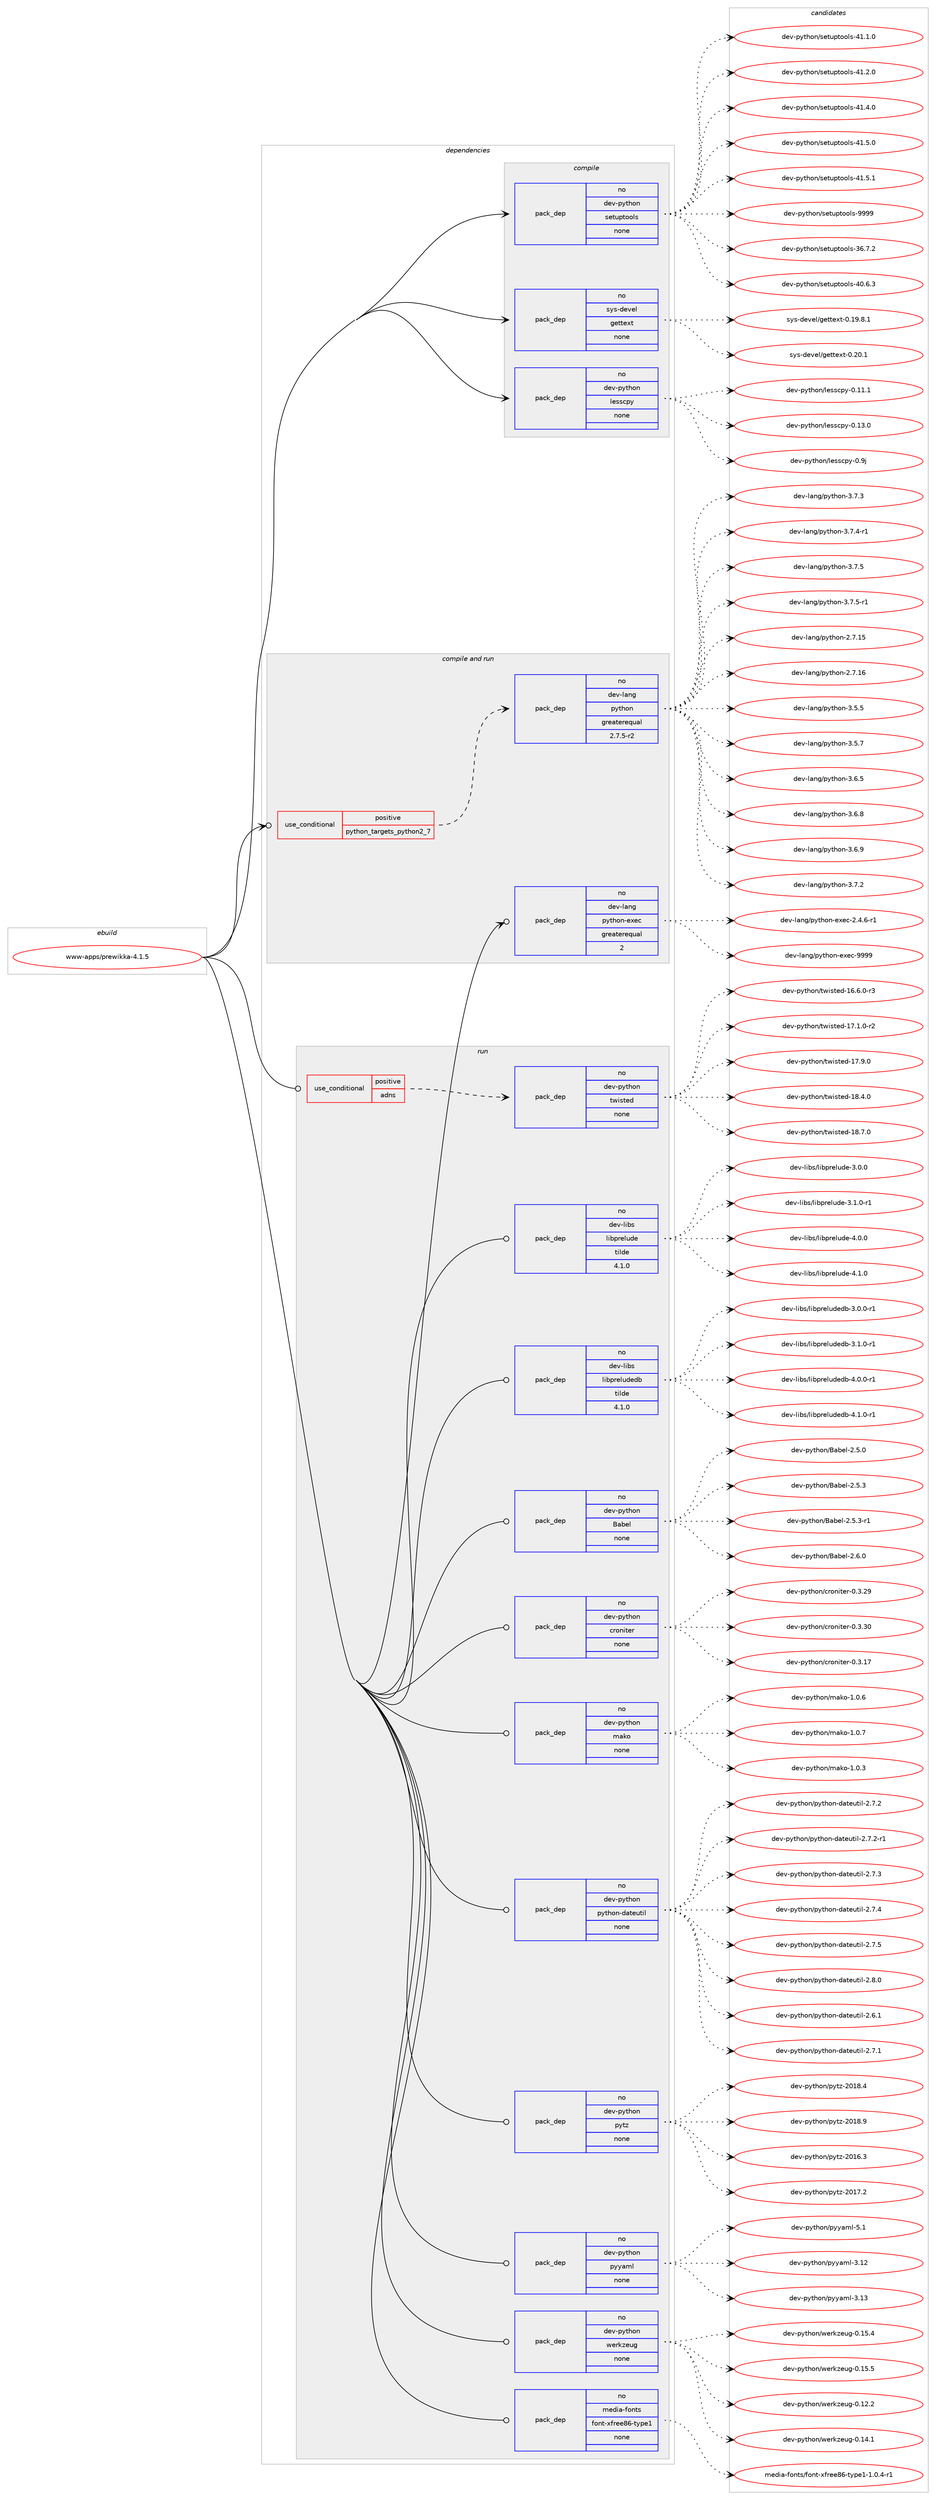 digraph prolog {

# *************
# Graph options
# *************

newrank=true;
concentrate=true;
compound=true;
graph [rankdir=LR,fontname=Helvetica,fontsize=10,ranksep=1.5];#, ranksep=2.5, nodesep=0.2];
edge  [arrowhead=vee];
node  [fontname=Helvetica,fontsize=10];

# **********
# The ebuild
# **********

subgraph cluster_leftcol {
color=gray;
rank=same;
label=<<i>ebuild</i>>;
id [label="www-apps/prewikka-4.1.5", color=red, width=4, href="../www-apps/prewikka-4.1.5.svg"];
}

# ****************
# The dependencies
# ****************

subgraph cluster_midcol {
color=gray;
label=<<i>dependencies</i>>;
subgraph cluster_compile {
fillcolor="#eeeeee";
style=filled;
label=<<i>compile</i>>;
subgraph pack672421 {
dependency905869 [label=<<TABLE BORDER="0" CELLBORDER="1" CELLSPACING="0" CELLPADDING="4" WIDTH="220"><TR><TD ROWSPAN="6" CELLPADDING="30">pack_dep</TD></TR><TR><TD WIDTH="110">no</TD></TR><TR><TD>dev-python</TD></TR><TR><TD>lesscpy</TD></TR><TR><TD>none</TD></TR><TR><TD></TD></TR></TABLE>>, shape=none, color=blue];
}
id:e -> dependency905869:w [weight=20,style="solid",arrowhead="vee"];
subgraph pack672422 {
dependency905870 [label=<<TABLE BORDER="0" CELLBORDER="1" CELLSPACING="0" CELLPADDING="4" WIDTH="220"><TR><TD ROWSPAN="6" CELLPADDING="30">pack_dep</TD></TR><TR><TD WIDTH="110">no</TD></TR><TR><TD>dev-python</TD></TR><TR><TD>setuptools</TD></TR><TR><TD>none</TD></TR><TR><TD></TD></TR></TABLE>>, shape=none, color=blue];
}
id:e -> dependency905870:w [weight=20,style="solid",arrowhead="vee"];
subgraph pack672423 {
dependency905871 [label=<<TABLE BORDER="0" CELLBORDER="1" CELLSPACING="0" CELLPADDING="4" WIDTH="220"><TR><TD ROWSPAN="6" CELLPADDING="30">pack_dep</TD></TR><TR><TD WIDTH="110">no</TD></TR><TR><TD>sys-devel</TD></TR><TR><TD>gettext</TD></TR><TR><TD>none</TD></TR><TR><TD></TD></TR></TABLE>>, shape=none, color=blue];
}
id:e -> dependency905871:w [weight=20,style="solid",arrowhead="vee"];
}
subgraph cluster_compileandrun {
fillcolor="#eeeeee";
style=filled;
label=<<i>compile and run</i>>;
subgraph cond217148 {
dependency905872 [label=<<TABLE BORDER="0" CELLBORDER="1" CELLSPACING="0" CELLPADDING="4"><TR><TD ROWSPAN="3" CELLPADDING="10">use_conditional</TD></TR><TR><TD>positive</TD></TR><TR><TD>python_targets_python2_7</TD></TR></TABLE>>, shape=none, color=red];
subgraph pack672424 {
dependency905873 [label=<<TABLE BORDER="0" CELLBORDER="1" CELLSPACING="0" CELLPADDING="4" WIDTH="220"><TR><TD ROWSPAN="6" CELLPADDING="30">pack_dep</TD></TR><TR><TD WIDTH="110">no</TD></TR><TR><TD>dev-lang</TD></TR><TR><TD>python</TD></TR><TR><TD>greaterequal</TD></TR><TR><TD>2.7.5-r2</TD></TR></TABLE>>, shape=none, color=blue];
}
dependency905872:e -> dependency905873:w [weight=20,style="dashed",arrowhead="vee"];
}
id:e -> dependency905872:w [weight=20,style="solid",arrowhead="odotvee"];
subgraph pack672425 {
dependency905874 [label=<<TABLE BORDER="0" CELLBORDER="1" CELLSPACING="0" CELLPADDING="4" WIDTH="220"><TR><TD ROWSPAN="6" CELLPADDING="30">pack_dep</TD></TR><TR><TD WIDTH="110">no</TD></TR><TR><TD>dev-lang</TD></TR><TR><TD>python-exec</TD></TR><TR><TD>greaterequal</TD></TR><TR><TD>2</TD></TR></TABLE>>, shape=none, color=blue];
}
id:e -> dependency905874:w [weight=20,style="solid",arrowhead="odotvee"];
}
subgraph cluster_run {
fillcolor="#eeeeee";
style=filled;
label=<<i>run</i>>;
subgraph cond217149 {
dependency905875 [label=<<TABLE BORDER="0" CELLBORDER="1" CELLSPACING="0" CELLPADDING="4"><TR><TD ROWSPAN="3" CELLPADDING="10">use_conditional</TD></TR><TR><TD>positive</TD></TR><TR><TD>adns</TD></TR></TABLE>>, shape=none, color=red];
subgraph pack672426 {
dependency905876 [label=<<TABLE BORDER="0" CELLBORDER="1" CELLSPACING="0" CELLPADDING="4" WIDTH="220"><TR><TD ROWSPAN="6" CELLPADDING="30">pack_dep</TD></TR><TR><TD WIDTH="110">no</TD></TR><TR><TD>dev-python</TD></TR><TR><TD>twisted</TD></TR><TR><TD>none</TD></TR><TR><TD></TD></TR></TABLE>>, shape=none, color=blue];
}
dependency905875:e -> dependency905876:w [weight=20,style="dashed",arrowhead="vee"];
}
id:e -> dependency905875:w [weight=20,style="solid",arrowhead="odot"];
subgraph pack672427 {
dependency905877 [label=<<TABLE BORDER="0" CELLBORDER="1" CELLSPACING="0" CELLPADDING="4" WIDTH="220"><TR><TD ROWSPAN="6" CELLPADDING="30">pack_dep</TD></TR><TR><TD WIDTH="110">no</TD></TR><TR><TD>dev-libs</TD></TR><TR><TD>libprelude</TD></TR><TR><TD>tilde</TD></TR><TR><TD>4.1.0</TD></TR></TABLE>>, shape=none, color=blue];
}
id:e -> dependency905877:w [weight=20,style="solid",arrowhead="odot"];
subgraph pack672428 {
dependency905878 [label=<<TABLE BORDER="0" CELLBORDER="1" CELLSPACING="0" CELLPADDING="4" WIDTH="220"><TR><TD ROWSPAN="6" CELLPADDING="30">pack_dep</TD></TR><TR><TD WIDTH="110">no</TD></TR><TR><TD>dev-libs</TD></TR><TR><TD>libpreludedb</TD></TR><TR><TD>tilde</TD></TR><TR><TD>4.1.0</TD></TR></TABLE>>, shape=none, color=blue];
}
id:e -> dependency905878:w [weight=20,style="solid",arrowhead="odot"];
subgraph pack672429 {
dependency905879 [label=<<TABLE BORDER="0" CELLBORDER="1" CELLSPACING="0" CELLPADDING="4" WIDTH="220"><TR><TD ROWSPAN="6" CELLPADDING="30">pack_dep</TD></TR><TR><TD WIDTH="110">no</TD></TR><TR><TD>dev-python</TD></TR><TR><TD>Babel</TD></TR><TR><TD>none</TD></TR><TR><TD></TD></TR></TABLE>>, shape=none, color=blue];
}
id:e -> dependency905879:w [weight=20,style="solid",arrowhead="odot"];
subgraph pack672430 {
dependency905880 [label=<<TABLE BORDER="0" CELLBORDER="1" CELLSPACING="0" CELLPADDING="4" WIDTH="220"><TR><TD ROWSPAN="6" CELLPADDING="30">pack_dep</TD></TR><TR><TD WIDTH="110">no</TD></TR><TR><TD>dev-python</TD></TR><TR><TD>croniter</TD></TR><TR><TD>none</TD></TR><TR><TD></TD></TR></TABLE>>, shape=none, color=blue];
}
id:e -> dependency905880:w [weight=20,style="solid",arrowhead="odot"];
subgraph pack672431 {
dependency905881 [label=<<TABLE BORDER="0" CELLBORDER="1" CELLSPACING="0" CELLPADDING="4" WIDTH="220"><TR><TD ROWSPAN="6" CELLPADDING="30">pack_dep</TD></TR><TR><TD WIDTH="110">no</TD></TR><TR><TD>dev-python</TD></TR><TR><TD>mako</TD></TR><TR><TD>none</TD></TR><TR><TD></TD></TR></TABLE>>, shape=none, color=blue];
}
id:e -> dependency905881:w [weight=20,style="solid",arrowhead="odot"];
subgraph pack672432 {
dependency905882 [label=<<TABLE BORDER="0" CELLBORDER="1" CELLSPACING="0" CELLPADDING="4" WIDTH="220"><TR><TD ROWSPAN="6" CELLPADDING="30">pack_dep</TD></TR><TR><TD WIDTH="110">no</TD></TR><TR><TD>dev-python</TD></TR><TR><TD>python-dateutil</TD></TR><TR><TD>none</TD></TR><TR><TD></TD></TR></TABLE>>, shape=none, color=blue];
}
id:e -> dependency905882:w [weight=20,style="solid",arrowhead="odot"];
subgraph pack672433 {
dependency905883 [label=<<TABLE BORDER="0" CELLBORDER="1" CELLSPACING="0" CELLPADDING="4" WIDTH="220"><TR><TD ROWSPAN="6" CELLPADDING="30">pack_dep</TD></TR><TR><TD WIDTH="110">no</TD></TR><TR><TD>dev-python</TD></TR><TR><TD>pytz</TD></TR><TR><TD>none</TD></TR><TR><TD></TD></TR></TABLE>>, shape=none, color=blue];
}
id:e -> dependency905883:w [weight=20,style="solid",arrowhead="odot"];
subgraph pack672434 {
dependency905884 [label=<<TABLE BORDER="0" CELLBORDER="1" CELLSPACING="0" CELLPADDING="4" WIDTH="220"><TR><TD ROWSPAN="6" CELLPADDING="30">pack_dep</TD></TR><TR><TD WIDTH="110">no</TD></TR><TR><TD>dev-python</TD></TR><TR><TD>pyyaml</TD></TR><TR><TD>none</TD></TR><TR><TD></TD></TR></TABLE>>, shape=none, color=blue];
}
id:e -> dependency905884:w [weight=20,style="solid",arrowhead="odot"];
subgraph pack672435 {
dependency905885 [label=<<TABLE BORDER="0" CELLBORDER="1" CELLSPACING="0" CELLPADDING="4" WIDTH="220"><TR><TD ROWSPAN="6" CELLPADDING="30">pack_dep</TD></TR><TR><TD WIDTH="110">no</TD></TR><TR><TD>dev-python</TD></TR><TR><TD>werkzeug</TD></TR><TR><TD>none</TD></TR><TR><TD></TD></TR></TABLE>>, shape=none, color=blue];
}
id:e -> dependency905885:w [weight=20,style="solid",arrowhead="odot"];
subgraph pack672436 {
dependency905886 [label=<<TABLE BORDER="0" CELLBORDER="1" CELLSPACING="0" CELLPADDING="4" WIDTH="220"><TR><TD ROWSPAN="6" CELLPADDING="30">pack_dep</TD></TR><TR><TD WIDTH="110">no</TD></TR><TR><TD>media-fonts</TD></TR><TR><TD>font-xfree86-type1</TD></TR><TR><TD>none</TD></TR><TR><TD></TD></TR></TABLE>>, shape=none, color=blue];
}
id:e -> dependency905886:w [weight=20,style="solid",arrowhead="odot"];
}
}

# **************
# The candidates
# **************

subgraph cluster_choices {
rank=same;
color=gray;
label=<<i>candidates</i>>;

subgraph choice672421 {
color=black;
nodesep=1;
choice10010111845112121116104111110471081011151159911212145484649494649 [label="dev-python/lesscpy-0.11.1", color=red, width=4,href="../dev-python/lesscpy-0.11.1.svg"];
choice10010111845112121116104111110471081011151159911212145484649514648 [label="dev-python/lesscpy-0.13.0", color=red, width=4,href="../dev-python/lesscpy-0.13.0.svg"];
choice10010111845112121116104111110471081011151159911212145484657106 [label="dev-python/lesscpy-0.9j", color=red, width=4,href="../dev-python/lesscpy-0.9j.svg"];
dependency905869:e -> choice10010111845112121116104111110471081011151159911212145484649494649:w [style=dotted,weight="100"];
dependency905869:e -> choice10010111845112121116104111110471081011151159911212145484649514648:w [style=dotted,weight="100"];
dependency905869:e -> choice10010111845112121116104111110471081011151159911212145484657106:w [style=dotted,weight="100"];
}
subgraph choice672422 {
color=black;
nodesep=1;
choice100101118451121211161041111104711510111611711211611111110811545515446554650 [label="dev-python/setuptools-36.7.2", color=red, width=4,href="../dev-python/setuptools-36.7.2.svg"];
choice100101118451121211161041111104711510111611711211611111110811545524846544651 [label="dev-python/setuptools-40.6.3", color=red, width=4,href="../dev-python/setuptools-40.6.3.svg"];
choice100101118451121211161041111104711510111611711211611111110811545524946494648 [label="dev-python/setuptools-41.1.0", color=red, width=4,href="../dev-python/setuptools-41.1.0.svg"];
choice100101118451121211161041111104711510111611711211611111110811545524946504648 [label="dev-python/setuptools-41.2.0", color=red, width=4,href="../dev-python/setuptools-41.2.0.svg"];
choice100101118451121211161041111104711510111611711211611111110811545524946524648 [label="dev-python/setuptools-41.4.0", color=red, width=4,href="../dev-python/setuptools-41.4.0.svg"];
choice100101118451121211161041111104711510111611711211611111110811545524946534648 [label="dev-python/setuptools-41.5.0", color=red, width=4,href="../dev-python/setuptools-41.5.0.svg"];
choice100101118451121211161041111104711510111611711211611111110811545524946534649 [label="dev-python/setuptools-41.5.1", color=red, width=4,href="../dev-python/setuptools-41.5.1.svg"];
choice10010111845112121116104111110471151011161171121161111111081154557575757 [label="dev-python/setuptools-9999", color=red, width=4,href="../dev-python/setuptools-9999.svg"];
dependency905870:e -> choice100101118451121211161041111104711510111611711211611111110811545515446554650:w [style=dotted,weight="100"];
dependency905870:e -> choice100101118451121211161041111104711510111611711211611111110811545524846544651:w [style=dotted,weight="100"];
dependency905870:e -> choice100101118451121211161041111104711510111611711211611111110811545524946494648:w [style=dotted,weight="100"];
dependency905870:e -> choice100101118451121211161041111104711510111611711211611111110811545524946504648:w [style=dotted,weight="100"];
dependency905870:e -> choice100101118451121211161041111104711510111611711211611111110811545524946524648:w [style=dotted,weight="100"];
dependency905870:e -> choice100101118451121211161041111104711510111611711211611111110811545524946534648:w [style=dotted,weight="100"];
dependency905870:e -> choice100101118451121211161041111104711510111611711211611111110811545524946534649:w [style=dotted,weight="100"];
dependency905870:e -> choice10010111845112121116104111110471151011161171121161111111081154557575757:w [style=dotted,weight="100"];
}
subgraph choice672423 {
color=black;
nodesep=1;
choice1151211154510010111810110847103101116116101120116454846495746564649 [label="sys-devel/gettext-0.19.8.1", color=red, width=4,href="../sys-devel/gettext-0.19.8.1.svg"];
choice115121115451001011181011084710310111611610112011645484650484649 [label="sys-devel/gettext-0.20.1", color=red, width=4,href="../sys-devel/gettext-0.20.1.svg"];
dependency905871:e -> choice1151211154510010111810110847103101116116101120116454846495746564649:w [style=dotted,weight="100"];
dependency905871:e -> choice115121115451001011181011084710310111611610112011645484650484649:w [style=dotted,weight="100"];
}
subgraph choice672424 {
color=black;
nodesep=1;
choice10010111845108971101034711212111610411111045504655464953 [label="dev-lang/python-2.7.15", color=red, width=4,href="../dev-lang/python-2.7.15.svg"];
choice10010111845108971101034711212111610411111045504655464954 [label="dev-lang/python-2.7.16", color=red, width=4,href="../dev-lang/python-2.7.16.svg"];
choice100101118451089711010347112121116104111110455146534653 [label="dev-lang/python-3.5.5", color=red, width=4,href="../dev-lang/python-3.5.5.svg"];
choice100101118451089711010347112121116104111110455146534655 [label="dev-lang/python-3.5.7", color=red, width=4,href="../dev-lang/python-3.5.7.svg"];
choice100101118451089711010347112121116104111110455146544653 [label="dev-lang/python-3.6.5", color=red, width=4,href="../dev-lang/python-3.6.5.svg"];
choice100101118451089711010347112121116104111110455146544656 [label="dev-lang/python-3.6.8", color=red, width=4,href="../dev-lang/python-3.6.8.svg"];
choice100101118451089711010347112121116104111110455146544657 [label="dev-lang/python-3.6.9", color=red, width=4,href="../dev-lang/python-3.6.9.svg"];
choice100101118451089711010347112121116104111110455146554650 [label="dev-lang/python-3.7.2", color=red, width=4,href="../dev-lang/python-3.7.2.svg"];
choice100101118451089711010347112121116104111110455146554651 [label="dev-lang/python-3.7.3", color=red, width=4,href="../dev-lang/python-3.7.3.svg"];
choice1001011184510897110103471121211161041111104551465546524511449 [label="dev-lang/python-3.7.4-r1", color=red, width=4,href="../dev-lang/python-3.7.4-r1.svg"];
choice100101118451089711010347112121116104111110455146554653 [label="dev-lang/python-3.7.5", color=red, width=4,href="../dev-lang/python-3.7.5.svg"];
choice1001011184510897110103471121211161041111104551465546534511449 [label="dev-lang/python-3.7.5-r1", color=red, width=4,href="../dev-lang/python-3.7.5-r1.svg"];
dependency905873:e -> choice10010111845108971101034711212111610411111045504655464953:w [style=dotted,weight="100"];
dependency905873:e -> choice10010111845108971101034711212111610411111045504655464954:w [style=dotted,weight="100"];
dependency905873:e -> choice100101118451089711010347112121116104111110455146534653:w [style=dotted,weight="100"];
dependency905873:e -> choice100101118451089711010347112121116104111110455146534655:w [style=dotted,weight="100"];
dependency905873:e -> choice100101118451089711010347112121116104111110455146544653:w [style=dotted,weight="100"];
dependency905873:e -> choice100101118451089711010347112121116104111110455146544656:w [style=dotted,weight="100"];
dependency905873:e -> choice100101118451089711010347112121116104111110455146544657:w [style=dotted,weight="100"];
dependency905873:e -> choice100101118451089711010347112121116104111110455146554650:w [style=dotted,weight="100"];
dependency905873:e -> choice100101118451089711010347112121116104111110455146554651:w [style=dotted,weight="100"];
dependency905873:e -> choice1001011184510897110103471121211161041111104551465546524511449:w [style=dotted,weight="100"];
dependency905873:e -> choice100101118451089711010347112121116104111110455146554653:w [style=dotted,weight="100"];
dependency905873:e -> choice1001011184510897110103471121211161041111104551465546534511449:w [style=dotted,weight="100"];
}
subgraph choice672425 {
color=black;
nodesep=1;
choice10010111845108971101034711212111610411111045101120101994550465246544511449 [label="dev-lang/python-exec-2.4.6-r1", color=red, width=4,href="../dev-lang/python-exec-2.4.6-r1.svg"];
choice10010111845108971101034711212111610411111045101120101994557575757 [label="dev-lang/python-exec-9999", color=red, width=4,href="../dev-lang/python-exec-9999.svg"];
dependency905874:e -> choice10010111845108971101034711212111610411111045101120101994550465246544511449:w [style=dotted,weight="100"];
dependency905874:e -> choice10010111845108971101034711212111610411111045101120101994557575757:w [style=dotted,weight="100"];
}
subgraph choice672426 {
color=black;
nodesep=1;
choice1001011184511212111610411111047116119105115116101100454954465446484511451 [label="dev-python/twisted-16.6.0-r3", color=red, width=4,href="../dev-python/twisted-16.6.0-r3.svg"];
choice1001011184511212111610411111047116119105115116101100454955464946484511450 [label="dev-python/twisted-17.1.0-r2", color=red, width=4,href="../dev-python/twisted-17.1.0-r2.svg"];
choice100101118451121211161041111104711611910511511610110045495546574648 [label="dev-python/twisted-17.9.0", color=red, width=4,href="../dev-python/twisted-17.9.0.svg"];
choice100101118451121211161041111104711611910511511610110045495646524648 [label="dev-python/twisted-18.4.0", color=red, width=4,href="../dev-python/twisted-18.4.0.svg"];
choice100101118451121211161041111104711611910511511610110045495646554648 [label="dev-python/twisted-18.7.0", color=red, width=4,href="../dev-python/twisted-18.7.0.svg"];
dependency905876:e -> choice1001011184511212111610411111047116119105115116101100454954465446484511451:w [style=dotted,weight="100"];
dependency905876:e -> choice1001011184511212111610411111047116119105115116101100454955464946484511450:w [style=dotted,weight="100"];
dependency905876:e -> choice100101118451121211161041111104711611910511511610110045495546574648:w [style=dotted,weight="100"];
dependency905876:e -> choice100101118451121211161041111104711611910511511610110045495646524648:w [style=dotted,weight="100"];
dependency905876:e -> choice100101118451121211161041111104711611910511511610110045495646554648:w [style=dotted,weight="100"];
}
subgraph choice672427 {
color=black;
nodesep=1;
choice10010111845108105981154710810598112114101108117100101455146484648 [label="dev-libs/libprelude-3.0.0", color=red, width=4,href="../dev-libs/libprelude-3.0.0.svg"];
choice100101118451081059811547108105981121141011081171001014551464946484511449 [label="dev-libs/libprelude-3.1.0-r1", color=red, width=4,href="../dev-libs/libprelude-3.1.0-r1.svg"];
choice10010111845108105981154710810598112114101108117100101455246484648 [label="dev-libs/libprelude-4.0.0", color=red, width=4,href="../dev-libs/libprelude-4.0.0.svg"];
choice10010111845108105981154710810598112114101108117100101455246494648 [label="dev-libs/libprelude-4.1.0", color=red, width=4,href="../dev-libs/libprelude-4.1.0.svg"];
dependency905877:e -> choice10010111845108105981154710810598112114101108117100101455146484648:w [style=dotted,weight="100"];
dependency905877:e -> choice100101118451081059811547108105981121141011081171001014551464946484511449:w [style=dotted,weight="100"];
dependency905877:e -> choice10010111845108105981154710810598112114101108117100101455246484648:w [style=dotted,weight="100"];
dependency905877:e -> choice10010111845108105981154710810598112114101108117100101455246494648:w [style=dotted,weight="100"];
}
subgraph choice672428 {
color=black;
nodesep=1;
choice10010111845108105981154710810598112114101108117100101100984551464846484511449 [label="dev-libs/libpreludedb-3.0.0-r1", color=red, width=4,href="../dev-libs/libpreludedb-3.0.0-r1.svg"];
choice10010111845108105981154710810598112114101108117100101100984551464946484511449 [label="dev-libs/libpreludedb-3.1.0-r1", color=red, width=4,href="../dev-libs/libpreludedb-3.1.0-r1.svg"];
choice10010111845108105981154710810598112114101108117100101100984552464846484511449 [label="dev-libs/libpreludedb-4.0.0-r1", color=red, width=4,href="../dev-libs/libpreludedb-4.0.0-r1.svg"];
choice10010111845108105981154710810598112114101108117100101100984552464946484511449 [label="dev-libs/libpreludedb-4.1.0-r1", color=red, width=4,href="../dev-libs/libpreludedb-4.1.0-r1.svg"];
dependency905878:e -> choice10010111845108105981154710810598112114101108117100101100984551464846484511449:w [style=dotted,weight="100"];
dependency905878:e -> choice10010111845108105981154710810598112114101108117100101100984551464946484511449:w [style=dotted,weight="100"];
dependency905878:e -> choice10010111845108105981154710810598112114101108117100101100984552464846484511449:w [style=dotted,weight="100"];
dependency905878:e -> choice10010111845108105981154710810598112114101108117100101100984552464946484511449:w [style=dotted,weight="100"];
}
subgraph choice672429 {
color=black;
nodesep=1;
choice1001011184511212111610411111047669798101108455046534648 [label="dev-python/Babel-2.5.0", color=red, width=4,href="../dev-python/Babel-2.5.0.svg"];
choice1001011184511212111610411111047669798101108455046534651 [label="dev-python/Babel-2.5.3", color=red, width=4,href="../dev-python/Babel-2.5.3.svg"];
choice10010111845112121116104111110476697981011084550465346514511449 [label="dev-python/Babel-2.5.3-r1", color=red, width=4,href="../dev-python/Babel-2.5.3-r1.svg"];
choice1001011184511212111610411111047669798101108455046544648 [label="dev-python/Babel-2.6.0", color=red, width=4,href="../dev-python/Babel-2.6.0.svg"];
dependency905879:e -> choice1001011184511212111610411111047669798101108455046534648:w [style=dotted,weight="100"];
dependency905879:e -> choice1001011184511212111610411111047669798101108455046534651:w [style=dotted,weight="100"];
dependency905879:e -> choice10010111845112121116104111110476697981011084550465346514511449:w [style=dotted,weight="100"];
dependency905879:e -> choice1001011184511212111610411111047669798101108455046544648:w [style=dotted,weight="100"];
}
subgraph choice672430 {
color=black;
nodesep=1;
choice10010111845112121116104111110479911411111010511610111445484651464955 [label="dev-python/croniter-0.3.17", color=red, width=4,href="../dev-python/croniter-0.3.17.svg"];
choice10010111845112121116104111110479911411111010511610111445484651465057 [label="dev-python/croniter-0.3.29", color=red, width=4,href="../dev-python/croniter-0.3.29.svg"];
choice10010111845112121116104111110479911411111010511610111445484651465148 [label="dev-python/croniter-0.3.30", color=red, width=4,href="../dev-python/croniter-0.3.30.svg"];
dependency905880:e -> choice10010111845112121116104111110479911411111010511610111445484651464955:w [style=dotted,weight="100"];
dependency905880:e -> choice10010111845112121116104111110479911411111010511610111445484651465057:w [style=dotted,weight="100"];
dependency905880:e -> choice10010111845112121116104111110479911411111010511610111445484651465148:w [style=dotted,weight="100"];
}
subgraph choice672431 {
color=black;
nodesep=1;
choice100101118451121211161041111104710997107111454946484651 [label="dev-python/mako-1.0.3", color=red, width=4,href="../dev-python/mako-1.0.3.svg"];
choice100101118451121211161041111104710997107111454946484654 [label="dev-python/mako-1.0.6", color=red, width=4,href="../dev-python/mako-1.0.6.svg"];
choice100101118451121211161041111104710997107111454946484655 [label="dev-python/mako-1.0.7", color=red, width=4,href="../dev-python/mako-1.0.7.svg"];
dependency905881:e -> choice100101118451121211161041111104710997107111454946484651:w [style=dotted,weight="100"];
dependency905881:e -> choice100101118451121211161041111104710997107111454946484654:w [style=dotted,weight="100"];
dependency905881:e -> choice100101118451121211161041111104710997107111454946484655:w [style=dotted,weight="100"];
}
subgraph choice672432 {
color=black;
nodesep=1;
choice10010111845112121116104111110471121211161041111104510097116101117116105108455046544649 [label="dev-python/python-dateutil-2.6.1", color=red, width=4,href="../dev-python/python-dateutil-2.6.1.svg"];
choice10010111845112121116104111110471121211161041111104510097116101117116105108455046554649 [label="dev-python/python-dateutil-2.7.1", color=red, width=4,href="../dev-python/python-dateutil-2.7.1.svg"];
choice10010111845112121116104111110471121211161041111104510097116101117116105108455046554650 [label="dev-python/python-dateutil-2.7.2", color=red, width=4,href="../dev-python/python-dateutil-2.7.2.svg"];
choice100101118451121211161041111104711212111610411111045100971161011171161051084550465546504511449 [label="dev-python/python-dateutil-2.7.2-r1", color=red, width=4,href="../dev-python/python-dateutil-2.7.2-r1.svg"];
choice10010111845112121116104111110471121211161041111104510097116101117116105108455046554651 [label="dev-python/python-dateutil-2.7.3", color=red, width=4,href="../dev-python/python-dateutil-2.7.3.svg"];
choice10010111845112121116104111110471121211161041111104510097116101117116105108455046554652 [label="dev-python/python-dateutil-2.7.4", color=red, width=4,href="../dev-python/python-dateutil-2.7.4.svg"];
choice10010111845112121116104111110471121211161041111104510097116101117116105108455046554653 [label="dev-python/python-dateutil-2.7.5", color=red, width=4,href="../dev-python/python-dateutil-2.7.5.svg"];
choice10010111845112121116104111110471121211161041111104510097116101117116105108455046564648 [label="dev-python/python-dateutil-2.8.0", color=red, width=4,href="../dev-python/python-dateutil-2.8.0.svg"];
dependency905882:e -> choice10010111845112121116104111110471121211161041111104510097116101117116105108455046544649:w [style=dotted,weight="100"];
dependency905882:e -> choice10010111845112121116104111110471121211161041111104510097116101117116105108455046554649:w [style=dotted,weight="100"];
dependency905882:e -> choice10010111845112121116104111110471121211161041111104510097116101117116105108455046554650:w [style=dotted,weight="100"];
dependency905882:e -> choice100101118451121211161041111104711212111610411111045100971161011171161051084550465546504511449:w [style=dotted,weight="100"];
dependency905882:e -> choice10010111845112121116104111110471121211161041111104510097116101117116105108455046554651:w [style=dotted,weight="100"];
dependency905882:e -> choice10010111845112121116104111110471121211161041111104510097116101117116105108455046554652:w [style=dotted,weight="100"];
dependency905882:e -> choice10010111845112121116104111110471121211161041111104510097116101117116105108455046554653:w [style=dotted,weight="100"];
dependency905882:e -> choice10010111845112121116104111110471121211161041111104510097116101117116105108455046564648:w [style=dotted,weight="100"];
}
subgraph choice672433 {
color=black;
nodesep=1;
choice100101118451121211161041111104711212111612245504849544651 [label="dev-python/pytz-2016.3", color=red, width=4,href="../dev-python/pytz-2016.3.svg"];
choice100101118451121211161041111104711212111612245504849554650 [label="dev-python/pytz-2017.2", color=red, width=4,href="../dev-python/pytz-2017.2.svg"];
choice100101118451121211161041111104711212111612245504849564652 [label="dev-python/pytz-2018.4", color=red, width=4,href="../dev-python/pytz-2018.4.svg"];
choice100101118451121211161041111104711212111612245504849564657 [label="dev-python/pytz-2018.9", color=red, width=4,href="../dev-python/pytz-2018.9.svg"];
dependency905883:e -> choice100101118451121211161041111104711212111612245504849544651:w [style=dotted,weight="100"];
dependency905883:e -> choice100101118451121211161041111104711212111612245504849554650:w [style=dotted,weight="100"];
dependency905883:e -> choice100101118451121211161041111104711212111612245504849564652:w [style=dotted,weight="100"];
dependency905883:e -> choice100101118451121211161041111104711212111612245504849564657:w [style=dotted,weight="100"];
}
subgraph choice672434 {
color=black;
nodesep=1;
choice1001011184511212111610411111047112121121971091084551464950 [label="dev-python/pyyaml-3.12", color=red, width=4,href="../dev-python/pyyaml-3.12.svg"];
choice1001011184511212111610411111047112121121971091084551464951 [label="dev-python/pyyaml-3.13", color=red, width=4,href="../dev-python/pyyaml-3.13.svg"];
choice10010111845112121116104111110471121211219710910845534649 [label="dev-python/pyyaml-5.1", color=red, width=4,href="../dev-python/pyyaml-5.1.svg"];
dependency905884:e -> choice1001011184511212111610411111047112121121971091084551464950:w [style=dotted,weight="100"];
dependency905884:e -> choice1001011184511212111610411111047112121121971091084551464951:w [style=dotted,weight="100"];
dependency905884:e -> choice10010111845112121116104111110471121211219710910845534649:w [style=dotted,weight="100"];
}
subgraph choice672435 {
color=black;
nodesep=1;
choice100101118451121211161041111104711910111410712210111710345484649504650 [label="dev-python/werkzeug-0.12.2", color=red, width=4,href="../dev-python/werkzeug-0.12.2.svg"];
choice100101118451121211161041111104711910111410712210111710345484649524649 [label="dev-python/werkzeug-0.14.1", color=red, width=4,href="../dev-python/werkzeug-0.14.1.svg"];
choice100101118451121211161041111104711910111410712210111710345484649534652 [label="dev-python/werkzeug-0.15.4", color=red, width=4,href="../dev-python/werkzeug-0.15.4.svg"];
choice100101118451121211161041111104711910111410712210111710345484649534653 [label="dev-python/werkzeug-0.15.5", color=red, width=4,href="../dev-python/werkzeug-0.15.5.svg"];
dependency905885:e -> choice100101118451121211161041111104711910111410712210111710345484649504650:w [style=dotted,weight="100"];
dependency905885:e -> choice100101118451121211161041111104711910111410712210111710345484649524649:w [style=dotted,weight="100"];
dependency905885:e -> choice100101118451121211161041111104711910111410712210111710345484649534652:w [style=dotted,weight="100"];
dependency905885:e -> choice100101118451121211161041111104711910111410712210111710345484649534653:w [style=dotted,weight="100"];
}
subgraph choice672436 {
color=black;
nodesep=1;
choice10910110010597451021111101161154710211111011645120102114101101565445116121112101494549464846524511449 [label="media-fonts/font-xfree86-type1-1.0.4-r1", color=red, width=4,href="../media-fonts/font-xfree86-type1-1.0.4-r1.svg"];
dependency905886:e -> choice10910110010597451021111101161154710211111011645120102114101101565445116121112101494549464846524511449:w [style=dotted,weight="100"];
}
}

}
